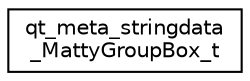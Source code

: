 digraph "Graphical Class Hierarchy"
{
  edge [fontname="Helvetica",fontsize="10",labelfontname="Helvetica",labelfontsize="10"];
  node [fontname="Helvetica",fontsize="10",shape=record];
  rankdir="LR";
  Node0 [label="qt_meta_stringdata\l_MattyGroupBox_t",height=0.2,width=0.4,color="black", fillcolor="white", style="filled",URL="$structqt__meta__stringdata__MattyGroupBox__t.html"];
}
